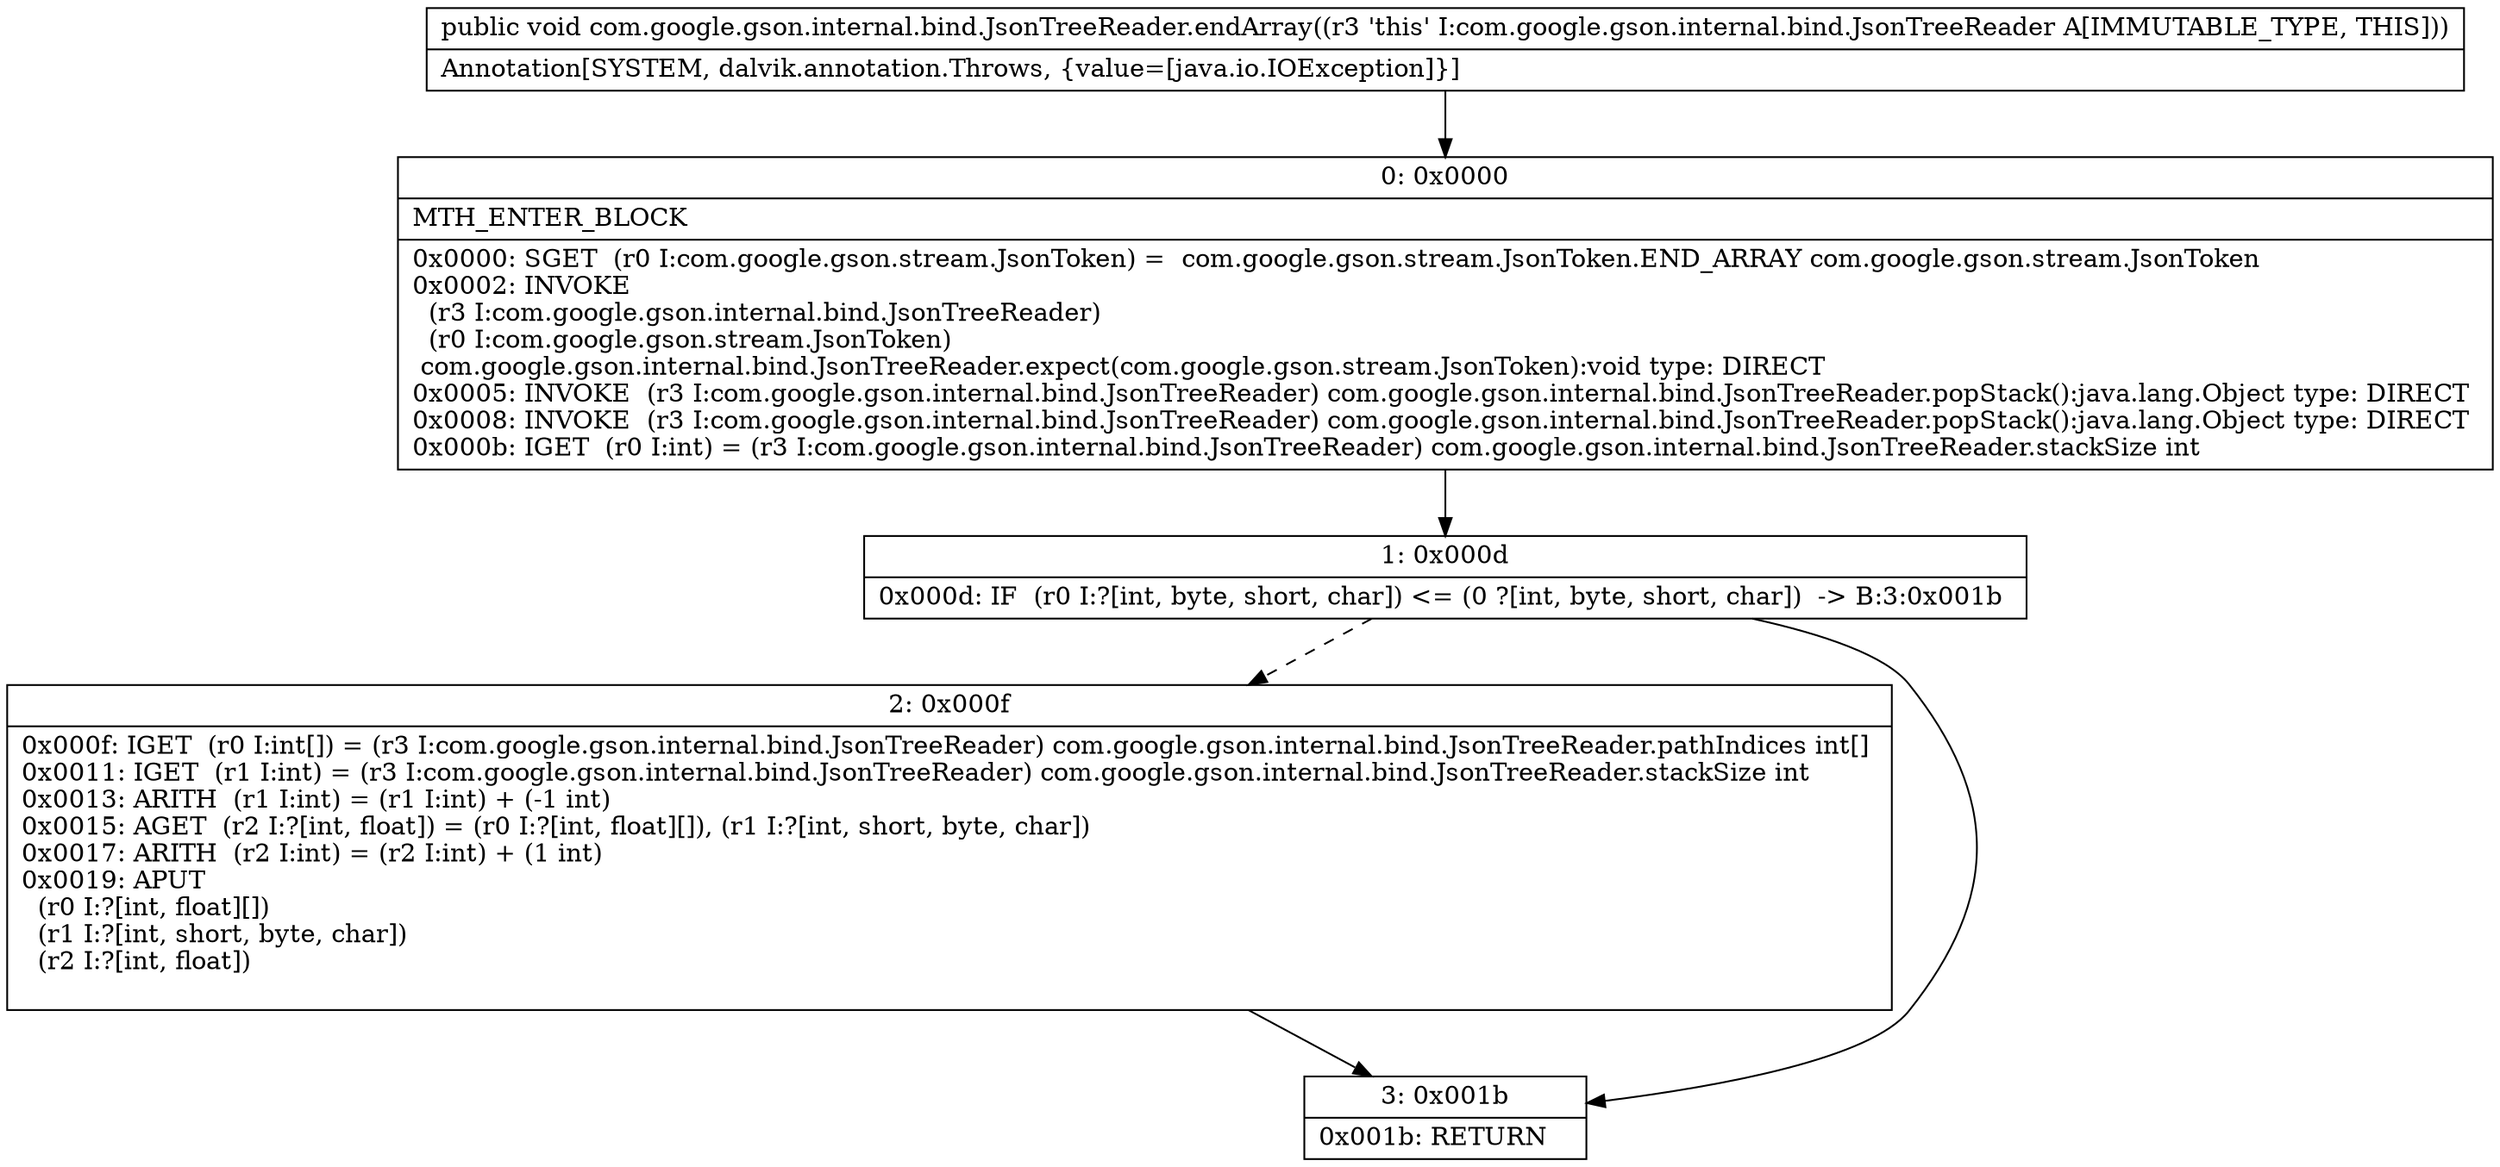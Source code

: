 digraph "CFG forcom.google.gson.internal.bind.JsonTreeReader.endArray()V" {
Node_0 [shape=record,label="{0\:\ 0x0000|MTH_ENTER_BLOCK\l|0x0000: SGET  (r0 I:com.google.gson.stream.JsonToken) =  com.google.gson.stream.JsonToken.END_ARRAY com.google.gson.stream.JsonToken \l0x0002: INVOKE  \l  (r3 I:com.google.gson.internal.bind.JsonTreeReader)\l  (r0 I:com.google.gson.stream.JsonToken)\l com.google.gson.internal.bind.JsonTreeReader.expect(com.google.gson.stream.JsonToken):void type: DIRECT \l0x0005: INVOKE  (r3 I:com.google.gson.internal.bind.JsonTreeReader) com.google.gson.internal.bind.JsonTreeReader.popStack():java.lang.Object type: DIRECT \l0x0008: INVOKE  (r3 I:com.google.gson.internal.bind.JsonTreeReader) com.google.gson.internal.bind.JsonTreeReader.popStack():java.lang.Object type: DIRECT \l0x000b: IGET  (r0 I:int) = (r3 I:com.google.gson.internal.bind.JsonTreeReader) com.google.gson.internal.bind.JsonTreeReader.stackSize int \l}"];
Node_1 [shape=record,label="{1\:\ 0x000d|0x000d: IF  (r0 I:?[int, byte, short, char]) \<= (0 ?[int, byte, short, char])  \-\> B:3:0x001b \l}"];
Node_2 [shape=record,label="{2\:\ 0x000f|0x000f: IGET  (r0 I:int[]) = (r3 I:com.google.gson.internal.bind.JsonTreeReader) com.google.gson.internal.bind.JsonTreeReader.pathIndices int[] \l0x0011: IGET  (r1 I:int) = (r3 I:com.google.gson.internal.bind.JsonTreeReader) com.google.gson.internal.bind.JsonTreeReader.stackSize int \l0x0013: ARITH  (r1 I:int) = (r1 I:int) + (\-1 int) \l0x0015: AGET  (r2 I:?[int, float]) = (r0 I:?[int, float][]), (r1 I:?[int, short, byte, char]) \l0x0017: ARITH  (r2 I:int) = (r2 I:int) + (1 int) \l0x0019: APUT  \l  (r0 I:?[int, float][])\l  (r1 I:?[int, short, byte, char])\l  (r2 I:?[int, float])\l \l}"];
Node_3 [shape=record,label="{3\:\ 0x001b|0x001b: RETURN   \l}"];
MethodNode[shape=record,label="{public void com.google.gson.internal.bind.JsonTreeReader.endArray((r3 'this' I:com.google.gson.internal.bind.JsonTreeReader A[IMMUTABLE_TYPE, THIS]))  | Annotation[SYSTEM, dalvik.annotation.Throws, \{value=[java.io.IOException]\}]\l}"];
MethodNode -> Node_0;
Node_0 -> Node_1;
Node_1 -> Node_2[style=dashed];
Node_1 -> Node_3;
Node_2 -> Node_3;
}

